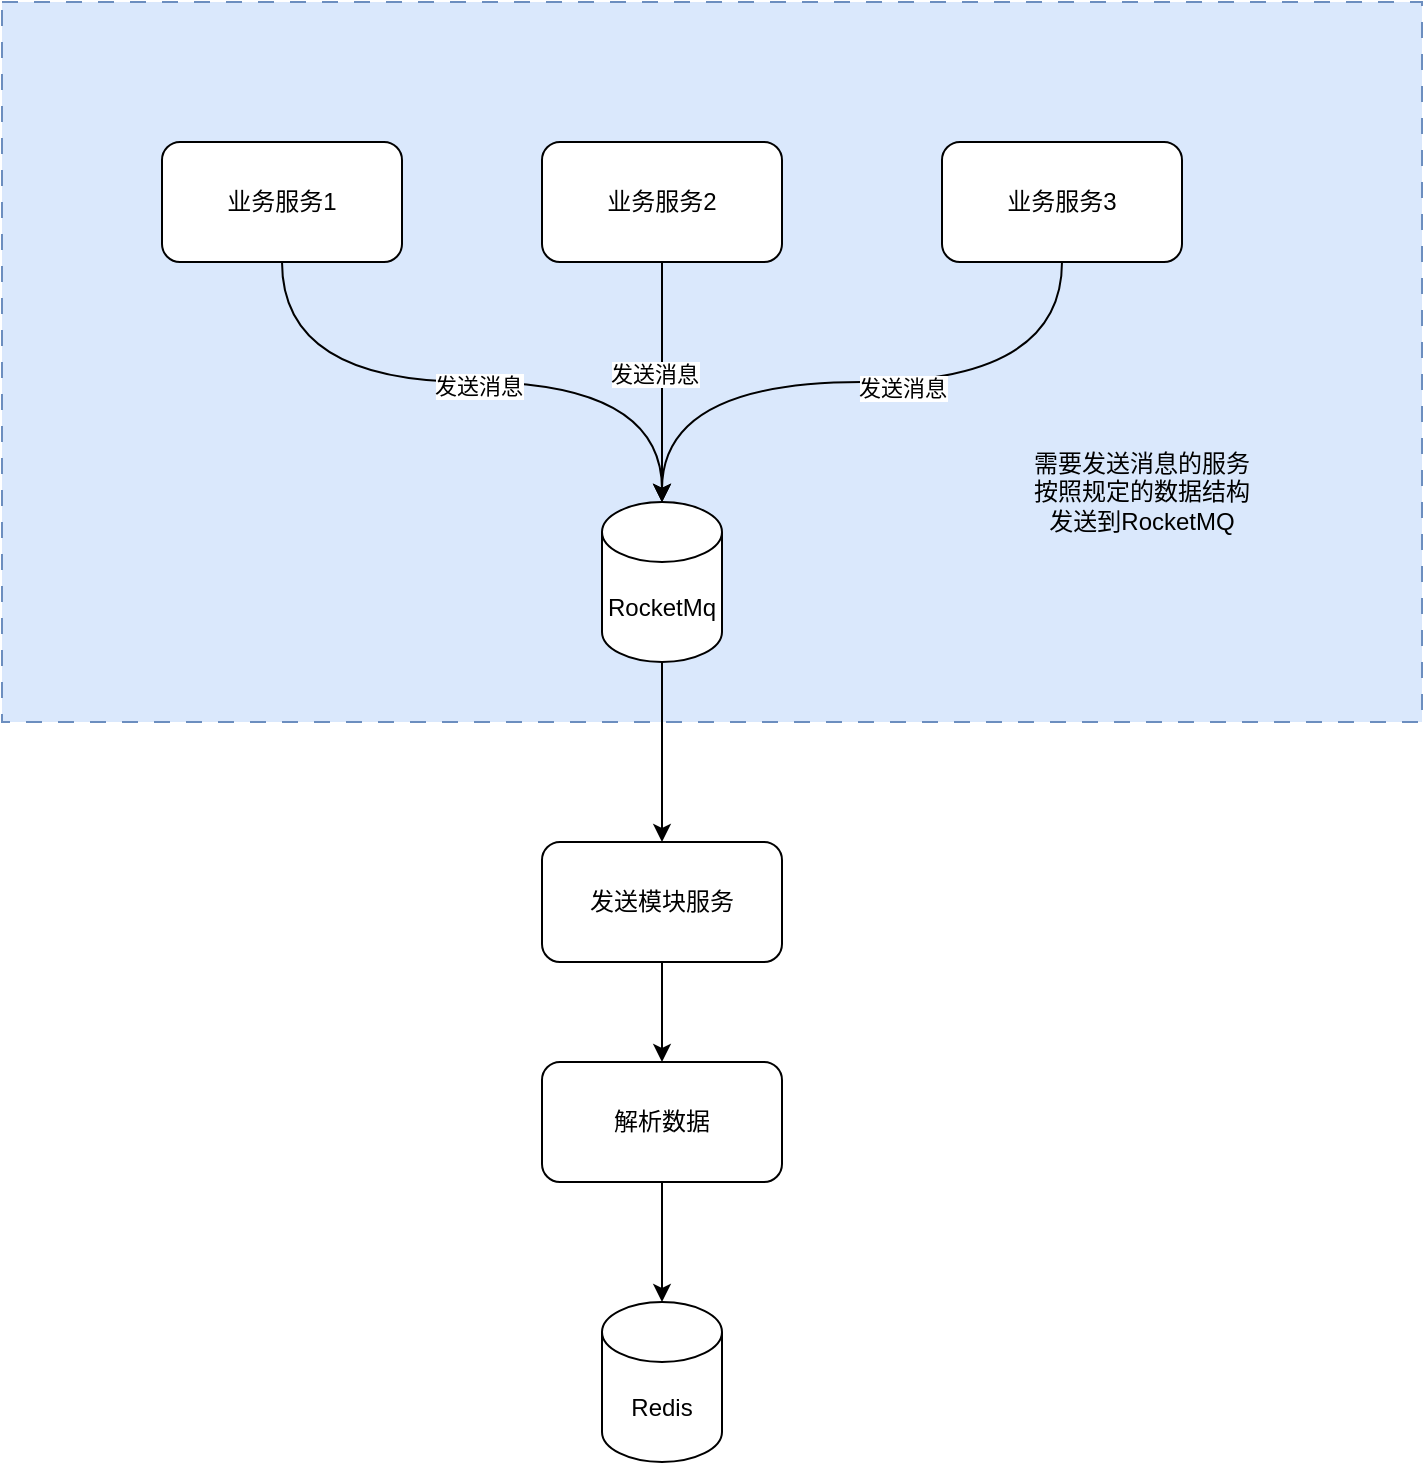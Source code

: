 <mxfile version="24.8.6">
  <diagram name="第 1 页" id="KhP_vrcC041Dozoehd5n">
    <mxGraphModel dx="984" dy="707" grid="1" gridSize="10" guides="1" tooltips="1" connect="1" arrows="1" fold="1" page="1" pageScale="1" pageWidth="827" pageHeight="1169" math="0" shadow="0">
      <root>
        <mxCell id="0" />
        <mxCell id="1" parent="0" />
        <mxCell id="y_jJ91WzIv8j6zjVebJz-9" value="" style="rounded=0;whiteSpace=wrap;html=1;dashed=1;dashPattern=8 8;fillColor=#dae8fc;strokeColor=#6c8ebf;" vertex="1" parent="1">
          <mxGeometry x="110" y="20" width="710" height="360" as="geometry" />
        </mxCell>
        <mxCell id="y_jJ91WzIv8j6zjVebJz-15" style="edgeStyle=orthogonalEdgeStyle;rounded=0;orthogonalLoop=1;jettySize=auto;html=1;exitX=0.5;exitY=1;exitDx=0;exitDy=0;exitPerimeter=0;entryX=0.5;entryY=0;entryDx=0;entryDy=0;" edge="1" parent="1" source="y_jJ91WzIv8j6zjVebJz-2" target="y_jJ91WzIv8j6zjVebJz-14">
          <mxGeometry relative="1" as="geometry" />
        </mxCell>
        <mxCell id="y_jJ91WzIv8j6zjVebJz-2" value="RocketMq" style="shape=cylinder3;whiteSpace=wrap;html=1;boundedLbl=1;backgroundOutline=1;size=15;" vertex="1" parent="1">
          <mxGeometry x="410" y="270" width="60" height="80" as="geometry" />
        </mxCell>
        <mxCell id="y_jJ91WzIv8j6zjVebJz-3" value="业务服务1" style="rounded=1;whiteSpace=wrap;html=1;" vertex="1" parent="1">
          <mxGeometry x="190" y="90" width="120" height="60" as="geometry" />
        </mxCell>
        <mxCell id="y_jJ91WzIv8j6zjVebJz-7" style="edgeStyle=orthogonalEdgeStyle;rounded=0;orthogonalLoop=1;jettySize=auto;html=1;exitX=0.5;exitY=1;exitDx=0;exitDy=0;" edge="1" parent="1" source="y_jJ91WzIv8j6zjVebJz-4">
          <mxGeometry relative="1" as="geometry">
            <mxPoint x="440" y="270" as="targetPoint" />
          </mxGeometry>
        </mxCell>
        <mxCell id="y_jJ91WzIv8j6zjVebJz-11" value="发送消息" style="edgeLabel;html=1;align=center;verticalAlign=middle;resizable=0;points=[];" vertex="1" connectable="0" parent="y_jJ91WzIv8j6zjVebJz-7">
          <mxGeometry x="-0.071" y="-4" relative="1" as="geometry">
            <mxPoint as="offset" />
          </mxGeometry>
        </mxCell>
        <mxCell id="y_jJ91WzIv8j6zjVebJz-4" value="业务服务2" style="rounded=1;whiteSpace=wrap;html=1;" vertex="1" parent="1">
          <mxGeometry x="380" y="90" width="120" height="60" as="geometry" />
        </mxCell>
        <mxCell id="y_jJ91WzIv8j6zjVebJz-5" value="业务服务3" style="rounded=1;whiteSpace=wrap;html=1;" vertex="1" parent="1">
          <mxGeometry x="580" y="90" width="120" height="60" as="geometry" />
        </mxCell>
        <mxCell id="y_jJ91WzIv8j6zjVebJz-6" style="edgeStyle=orthogonalEdgeStyle;rounded=0;orthogonalLoop=1;jettySize=auto;html=1;exitX=0.5;exitY=1;exitDx=0;exitDy=0;entryX=0.5;entryY=0;entryDx=0;entryDy=0;entryPerimeter=0;curved=1;" edge="1" parent="1" source="y_jJ91WzIv8j6zjVebJz-3" target="y_jJ91WzIv8j6zjVebJz-2">
          <mxGeometry relative="1" as="geometry" />
        </mxCell>
        <mxCell id="y_jJ91WzIv8j6zjVebJz-10" value="发送消息" style="edgeLabel;html=1;align=center;verticalAlign=middle;resizable=0;points=[];" vertex="1" connectable="0" parent="y_jJ91WzIv8j6zjVebJz-6">
          <mxGeometry x="0.019" y="-2" relative="1" as="geometry">
            <mxPoint as="offset" />
          </mxGeometry>
        </mxCell>
        <mxCell id="y_jJ91WzIv8j6zjVebJz-8" style="edgeStyle=orthogonalEdgeStyle;rounded=0;orthogonalLoop=1;jettySize=auto;html=1;exitX=0.5;exitY=1;exitDx=0;exitDy=0;entryX=0.5;entryY=0;entryDx=0;entryDy=0;entryPerimeter=0;curved=1;" edge="1" parent="1" source="y_jJ91WzIv8j6zjVebJz-5" target="y_jJ91WzIv8j6zjVebJz-2">
          <mxGeometry relative="1" as="geometry" />
        </mxCell>
        <mxCell id="y_jJ91WzIv8j6zjVebJz-12" value="发送消息" style="edgeLabel;html=1;align=center;verticalAlign=middle;resizable=0;points=[];" vertex="1" connectable="0" parent="y_jJ91WzIv8j6zjVebJz-8">
          <mxGeometry x="-0.125" y="3" relative="1" as="geometry">
            <mxPoint as="offset" />
          </mxGeometry>
        </mxCell>
        <mxCell id="y_jJ91WzIv8j6zjVebJz-13" value="需要发送消息的服务按照规定的数据结构发送到RocketMQ" style="text;html=1;align=center;verticalAlign=middle;whiteSpace=wrap;rounded=0;" vertex="1" parent="1">
          <mxGeometry x="620" y="240" width="120" height="50" as="geometry" />
        </mxCell>
        <mxCell id="y_jJ91WzIv8j6zjVebJz-18" style="edgeStyle=orthogonalEdgeStyle;rounded=0;orthogonalLoop=1;jettySize=auto;html=1;exitX=0.5;exitY=1;exitDx=0;exitDy=0;entryX=0.5;entryY=0;entryDx=0;entryDy=0;" edge="1" parent="1" source="y_jJ91WzIv8j6zjVebJz-14" target="y_jJ91WzIv8j6zjVebJz-16">
          <mxGeometry relative="1" as="geometry" />
        </mxCell>
        <mxCell id="y_jJ91WzIv8j6zjVebJz-14" value="发送模块服务" style="rounded=1;whiteSpace=wrap;html=1;" vertex="1" parent="1">
          <mxGeometry x="380" y="440" width="120" height="60" as="geometry" />
        </mxCell>
        <mxCell id="y_jJ91WzIv8j6zjVebJz-16" value="解析数据" style="rounded=1;whiteSpace=wrap;html=1;" vertex="1" parent="1">
          <mxGeometry x="380" y="550" width="120" height="60" as="geometry" />
        </mxCell>
        <mxCell id="y_jJ91WzIv8j6zjVebJz-17" value="Redis" style="shape=cylinder3;whiteSpace=wrap;html=1;boundedLbl=1;backgroundOutline=1;size=15;" vertex="1" parent="1">
          <mxGeometry x="410" y="670" width="60" height="80" as="geometry" />
        </mxCell>
        <mxCell id="y_jJ91WzIv8j6zjVebJz-19" style="edgeStyle=orthogonalEdgeStyle;rounded=0;orthogonalLoop=1;jettySize=auto;html=1;exitX=0.5;exitY=1;exitDx=0;exitDy=0;entryX=0.5;entryY=0;entryDx=0;entryDy=0;entryPerimeter=0;" edge="1" parent="1" source="y_jJ91WzIv8j6zjVebJz-16" target="y_jJ91WzIv8j6zjVebJz-17">
          <mxGeometry relative="1" as="geometry" />
        </mxCell>
      </root>
    </mxGraphModel>
  </diagram>
</mxfile>
